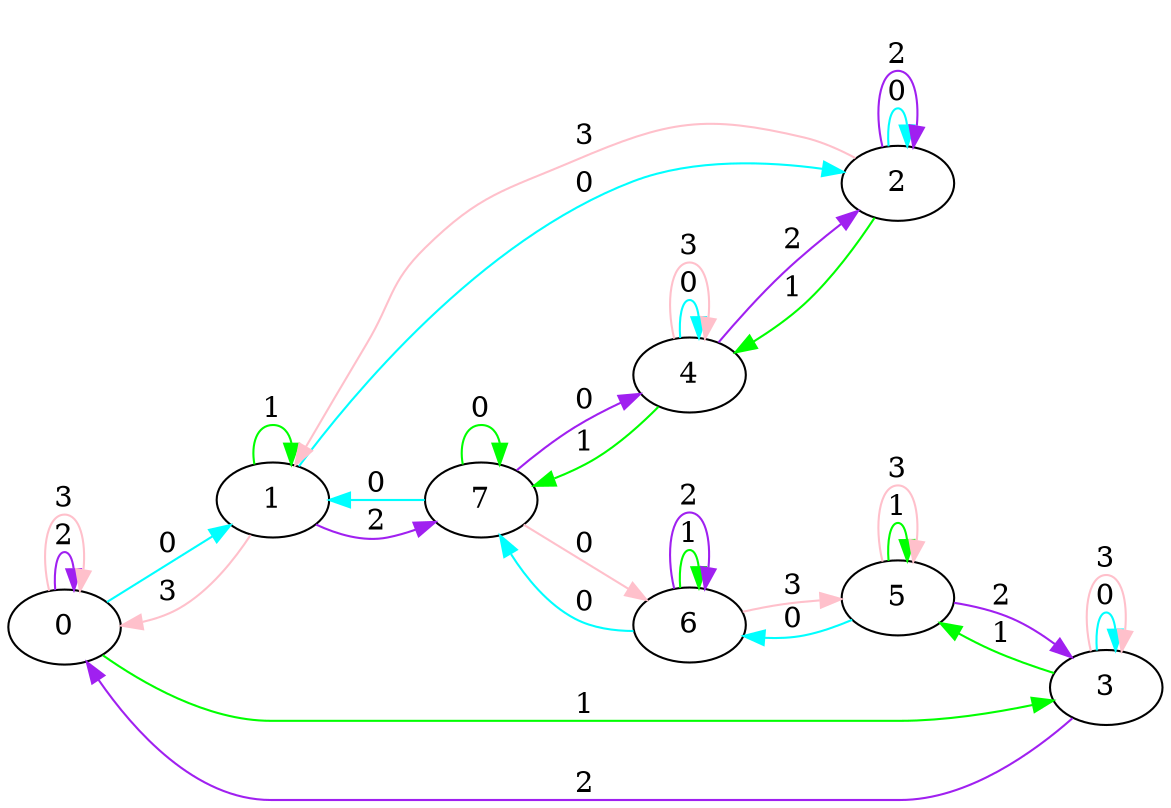 digraph G {
	graph [layout=dot rankdir=LR]
  
  0 -> 1[color="cyan", label="0"];
  0 -> 3[color="green", label="1"];
  0 -> 0[color="purple", label="2"];
  0 -> 0[color="pink", label="3"];

  1 -> 2[color="cyan", label="0"];
  1 -> 1[color="green", label="1"];
  1 -> 7[color="purple", label="2"];
  1 -> 0[color="pink", label="3"];

  2 -> 2[color="cyan", label="0"];
  2 -> 4[color="green", label="1"];
  2 -> 2[color="purple", label="2"];
  2 -> 1[color="pink", label="3"];

  3 -> 3[color="cyan", label="0"];
  3 -> 5[color="green", label="1"];
  3 -> 0[color="purple", label="2"];
  3 -> 3[color="pink", label="3"];
  
  4 -> 4[color="cyan", label="0"];
  4 -> 7[color="green", label="1"];
  4 -> 2[color="purple", label="2"];
  4 -> 4[color="pink", label="3"];

  5 -> 6[color="cyan", label="0"];
  5 -> 5[color="green", label="1"];
  5 -> 3[color="purple", label="2"];
  5 -> 5[color="pink", label="3"];

  6 -> 7[color="cyan", label="0"];
  6 -> 6[color="green", label="1"];
  6 -> 6[color="purple", label="2"];
  6 -> 5[color="pink", label="3"];

  7 -> 1[color="cyan", label="0"];
  7 -> 7[color="green", label="0"];
  7 -> 4[color="purple", label="0"];
  7 -> 6[color="pink", label="0"];
}
